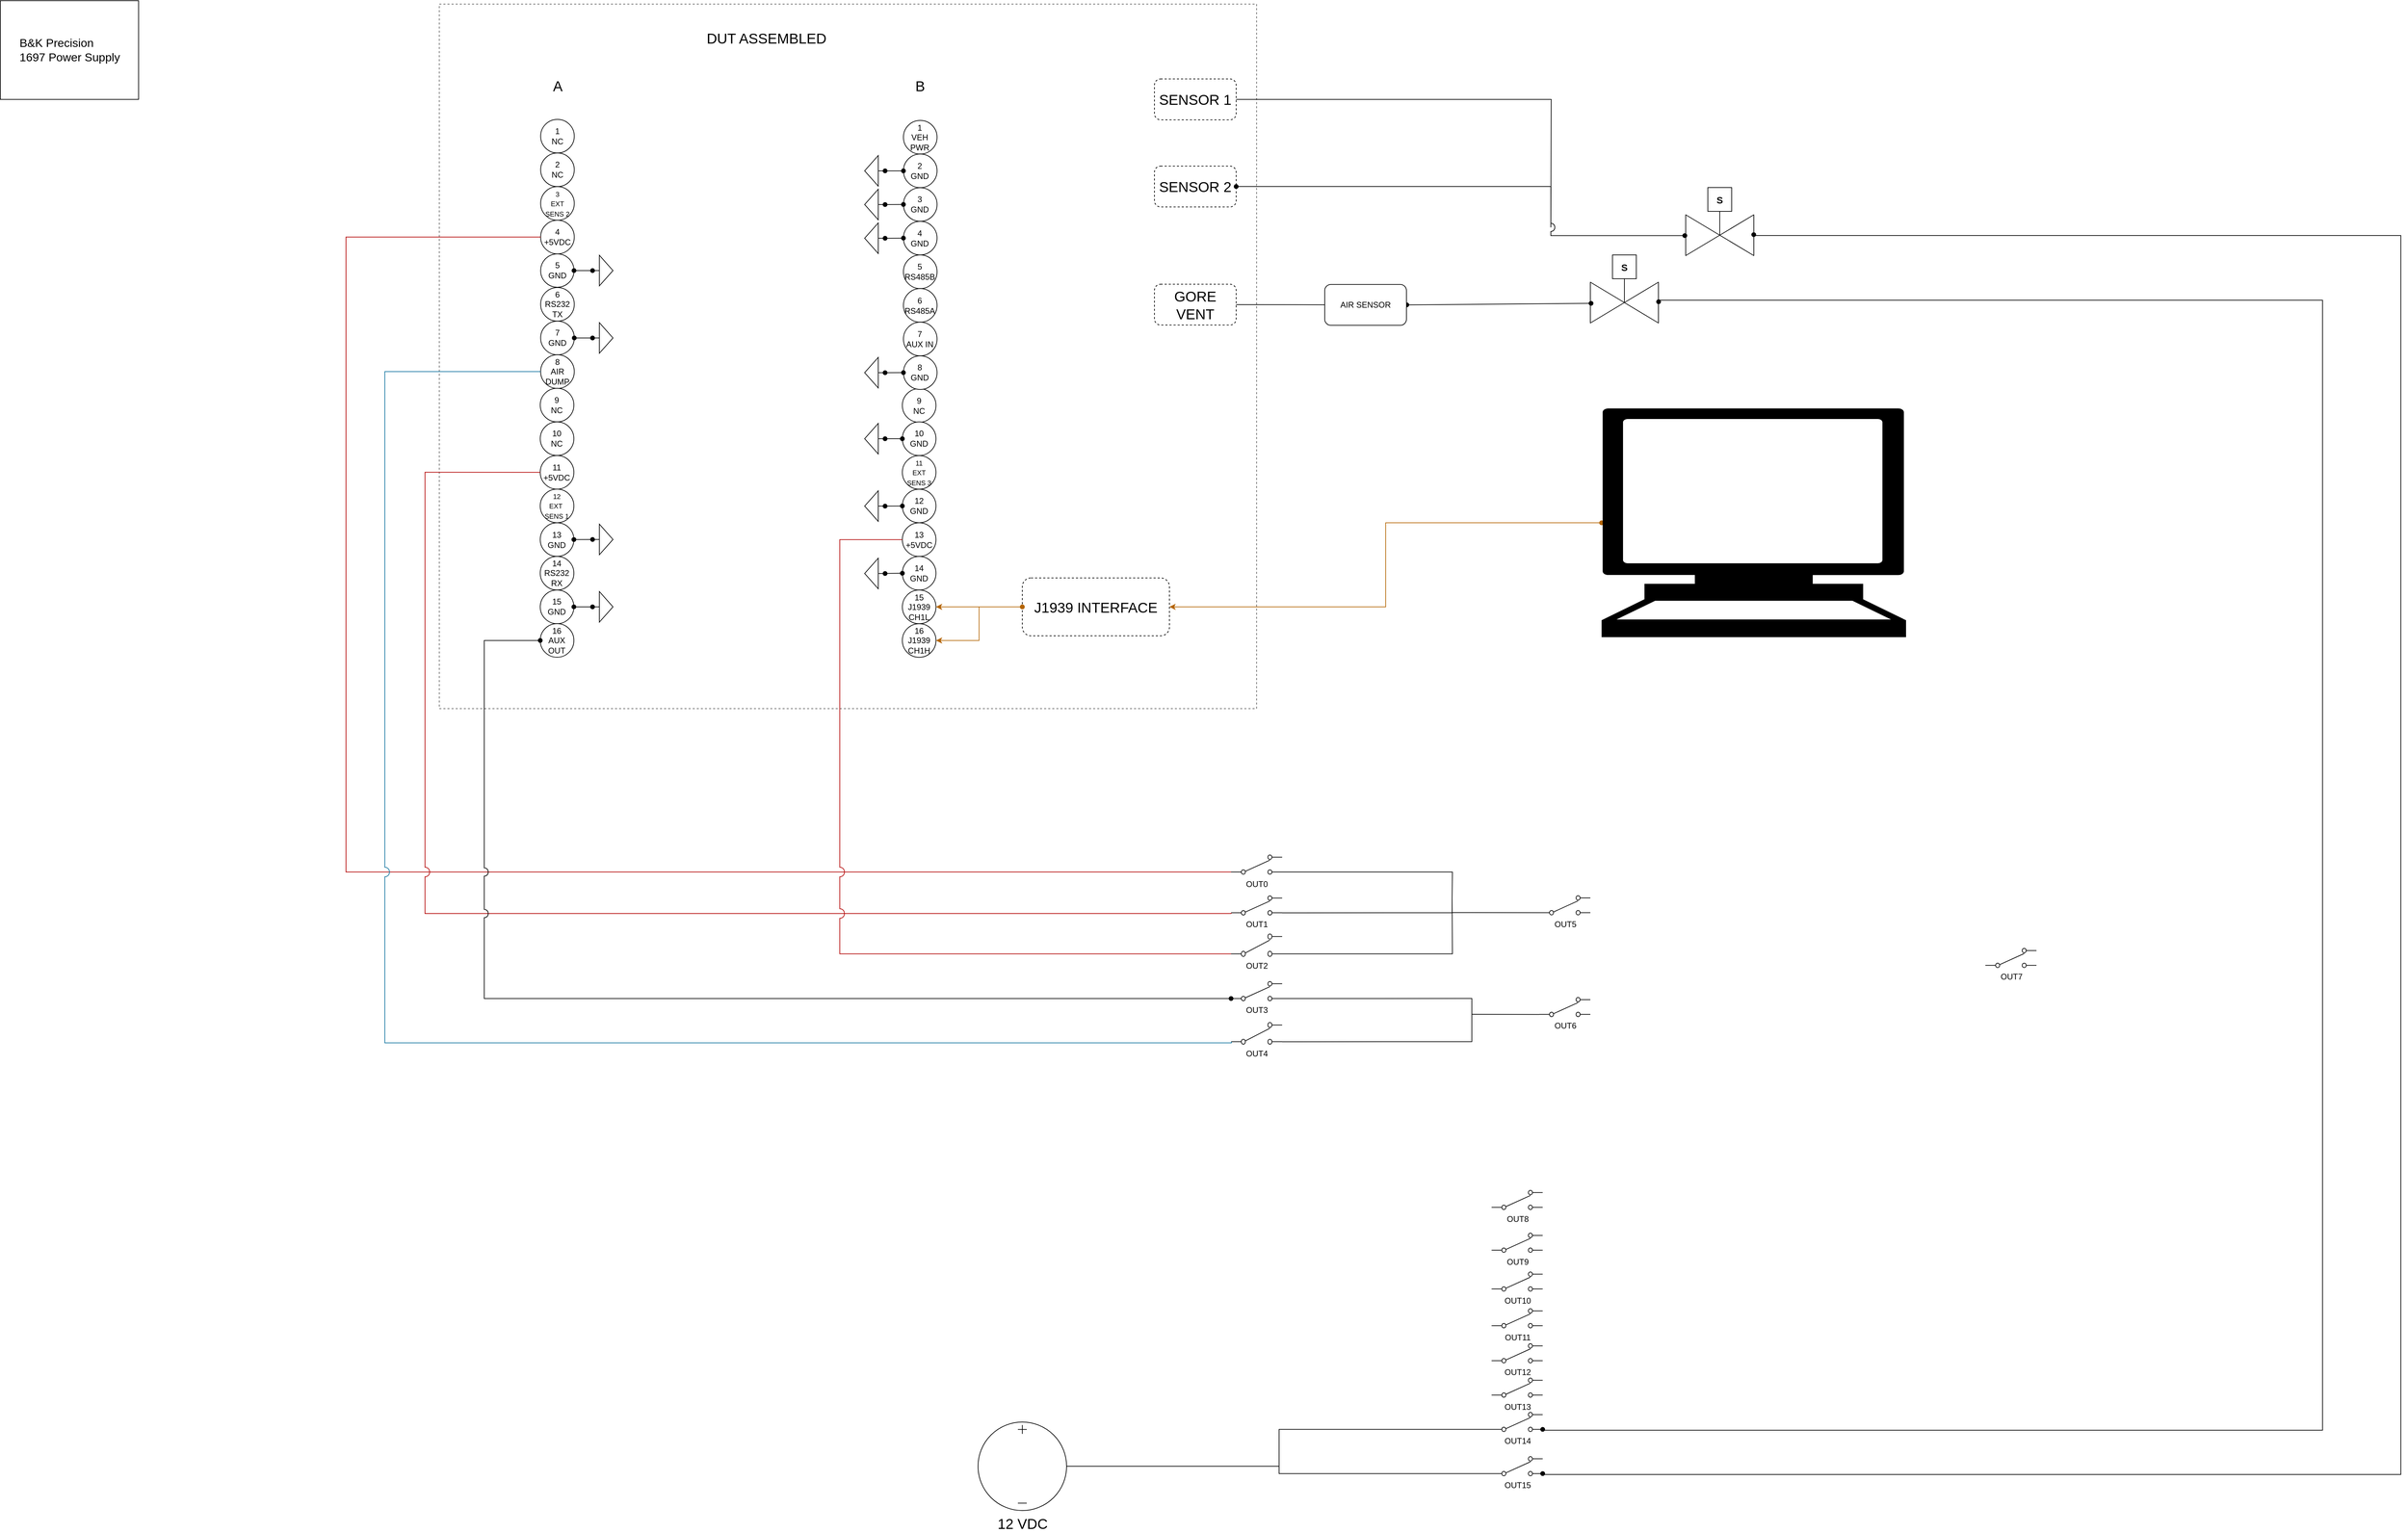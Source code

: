 <mxfile version="10.7.7" type="github"><diagram id="yUkgAFetrHzrEej8k_ya" name="Page-1"><mxGraphModel dx="1991" dy="1021" grid="1" gridSize="29" guides="1" tooltips="1" connect="1" arrows="1" fold="1" page="1" pageScale="1" pageWidth="4000" pageHeight="4000" background="none" math="0" shadow="0"><root><mxCell id="0"/><mxCell id="1" parent="0"/><mxCell id="-BZHvuiN5G1ZEWdsIXF4-2" value="&lt;div style=&quot;text-align: left ; font-size: 17px&quot;&gt;&lt;font style=&quot;font-size: 17px&quot;&gt;B&amp;amp;K Precision&lt;/font&gt;&lt;/div&gt;&lt;font style=&quot;font-size: 17px&quot;&gt;&lt;div style=&quot;text-align: left&quot;&gt;1697 Power Supply&lt;/div&gt;&lt;/font&gt;" style="rounded=0;whiteSpace=wrap;html=1;" parent="1" vertex="1"><mxGeometry x="275.5" y="15" width="203" height="145" as="geometry"/></mxCell><mxCell id="HjAZ5FEOsS6naLrcYmXP-299" value="" style="group" vertex="1" connectable="0" parent="1"><mxGeometry x="2082.5" y="1390" width="75" height="680" as="geometry"/></mxCell><mxCell id="HjAZ5FEOsS6naLrcYmXP-298" value="" style="group" vertex="1" connectable="0" parent="HjAZ5FEOsS6naLrcYmXP-299"><mxGeometry width="75" height="680" as="geometry"/></mxCell><mxCell id="HjAZ5FEOsS6naLrcYmXP-258" value="" style="group" vertex="1" connectable="0" parent="HjAZ5FEOsS6naLrcYmXP-298"><mxGeometry width="75" height="680" as="geometry"/></mxCell><mxCell id="HjAZ5FEOsS6naLrcYmXP-256" value="" style="group" vertex="1" connectable="0" parent="HjAZ5FEOsS6naLrcYmXP-258"><mxGeometry width="75" height="680.0" as="geometry"/></mxCell><mxCell id="HjAZ5FEOsS6naLrcYmXP-227" value="" style="group" vertex="1" connectable="0" parent="HjAZ5FEOsS6naLrcYmXP-256"><mxGeometry width="75" height="680.0" as="geometry"/></mxCell><mxCell id="HjAZ5FEOsS6naLrcYmXP-63" value="" style="group" vertex="1" connectable="0" parent="HjAZ5FEOsS6naLrcYmXP-227"><mxGeometry width="75" height="680.0" as="geometry"/></mxCell><mxCell id="HjAZ5FEOsS6naLrcYmXP-62" value="" style="group" vertex="1" connectable="0" parent="HjAZ5FEOsS6naLrcYmXP-63"><mxGeometry width="75" height="680.0" as="geometry"/></mxCell><mxCell id="HjAZ5FEOsS6naLrcYmXP-59" value="" style="group" vertex="1" connectable="0" parent="HjAZ5FEOsS6naLrcYmXP-62"><mxGeometry width="75" height="680.0" as="geometry"/></mxCell><mxCell id="HjAZ5FEOsS6naLrcYmXP-48" value="" style="group" vertex="1" connectable="0" parent="HjAZ5FEOsS6naLrcYmXP-59"><mxGeometry width="75" height="680.0" as="geometry"/></mxCell><mxCell id="HjAZ5FEOsS6naLrcYmXP-304" value="" style="group" vertex="1" connectable="0" parent="HjAZ5FEOsS6naLrcYmXP-48"><mxGeometry y="-4" width="75" height="162" as="geometry"/></mxCell><mxCell id="HjAZ5FEOsS6naLrcYmXP-4" value="OUT4" style="pointerEvents=1;verticalLabelPosition=bottom;shadow=0;dashed=0;align=center;fillColor=#ffffff;html=1;verticalAlign=top;strokeWidth=1;shape=mxgraph.electrical.electro-mechanical.2-way_switch;" vertex="1" parent="HjAZ5FEOsS6naLrcYmXP-304"><mxGeometry y="130" width="75" height="32" as="geometry"/></mxCell><mxCell id="HjAZ5FEOsS6naLrcYmXP-302" value="" style="group" vertex="1" connectable="0" parent="HjAZ5FEOsS6naLrcYmXP-304"><mxGeometry width="75" height="98.094" as="geometry"/></mxCell><mxCell id="HjAZ5FEOsS6naLrcYmXP-300" value="" style="group;container=1;" vertex="1" connectable="0" parent="HjAZ5FEOsS6naLrcYmXP-302"><mxGeometry width="75" height="98.094" as="geometry"/></mxCell><mxCell id="HjAZ5FEOsS6naLrcYmXP-3" value="OUT3" style="pointerEvents=1;verticalLabelPosition=bottom;shadow=0;dashed=0;align=center;fillColor=#ffffff;html=1;verticalAlign=top;strokeWidth=1;shape=mxgraph.electrical.electro-mechanical.2-way_switch;" vertex="1" parent="HjAZ5FEOsS6naLrcYmXP-300"><mxGeometry y="69.851" width="75" height="28.243" as="geometry"/></mxCell><mxCell id="HjAZ5FEOsS6naLrcYmXP-303" value="" style="group" vertex="1" connectable="0" parent="HjAZ5FEOsS6naLrcYmXP-300"><mxGeometry width="75" height="33" as="geometry"/></mxCell><mxCell id="HjAZ5FEOsS6naLrcYmXP-2" value="OUT2" style="pointerEvents=1;verticalLabelPosition=bottom;shadow=0;dashed=0;align=center;fillColor=#ffffff;html=1;verticalAlign=top;strokeWidth=1;shape=mxgraph.electrical.electro-mechanical.2-way_switch;" vertex="1" parent="HjAZ5FEOsS6naLrcYmXP-303"><mxGeometry width="75" height="33" as="geometry"/></mxCell><mxCell id="HjAZ5FEOsS6naLrcYmXP-61" value="Untitled Layer" parent="0"/><mxCell id="HjAZ5FEOsS6naLrcYmXP-161" value="" style="group;fillOpacity=0;fillColor=none;rounded=0;glass=0;strokeColor=#666666;fontColor=#333333;dashed=1;" vertex="1" connectable="0" parent="HjAZ5FEOsS6naLrcYmXP-61"><mxGeometry x="920" y="20" width="1200" height="1035" as="geometry"/></mxCell><mxCell id="HjAZ5FEOsS6naLrcYmXP-226" value="DUT ASSEMBLED" style="text;html=1;resizable=0;autosize=1;align=center;verticalAlign=middle;points=[];fillColor=none;strokeColor=none;rounded=0;glass=0;labelPosition=center;verticalLabelPosition=middle;fontSize=21;" vertex="1" parent="HjAZ5FEOsS6naLrcYmXP-61"><mxGeometry x="1340" y="60" width="120" height="20" as="geometry"/></mxCell><mxCell id="HjAZ5FEOsS6naLrcYmXP-251" value="A" style="text;html=1;strokeColor=none;fillColor=none;align=center;verticalAlign=middle;whiteSpace=wrap;rounded=0;glass=0;fontSize=21;" vertex="1" parent="HjAZ5FEOsS6naLrcYmXP-61"><mxGeometry x="1073.5" y="130" width="40" height="20" as="geometry"/></mxCell><mxCell id="HjAZ5FEOsS6naLrcYmXP-252" value="B" style="text;html=1;strokeColor=none;fillColor=none;align=center;verticalAlign=middle;whiteSpace=wrap;rounded=0;glass=0;fontSize=21;" vertex="1" parent="HjAZ5FEOsS6naLrcYmXP-61"><mxGeometry x="1606" y="130" width="40" height="20" as="geometry"/></mxCell><mxCell id="HjAZ5FEOsS6naLrcYmXP-308" style="edgeStyle=elbowEdgeStyle;rounded=0;jumpStyle=none;jumpSize=12;orthogonalLoop=1;jettySize=auto;html=1;entryX=0;entryY=0.885;entryDx=0;entryDy=0;entryPerimeter=0;sourcePerimeterSpacing=0;endArrow=none;endFill=0;targetPerimeterSpacing=0;fontSize=21;" edge="1" parent="HjAZ5FEOsS6naLrcYmXP-61" source="HjAZ5FEOsS6naLrcYmXP-262" target="HjAZ5FEOsS6naLrcYmXP-19"><mxGeometry relative="1" as="geometry"/></mxCell><mxCell id="HjAZ5FEOsS6naLrcYmXP-262" value="12 VDC" style="pointerEvents=1;verticalLabelPosition=bottom;shadow=0;dashed=0;align=center;fillColor=#ffffff;html=1;verticalAlign=top;strokeWidth=1;shape=mxgraph.electrical.signal_sources.dc_source_3;rounded=0;glass=0;fontSize=21;" vertex="1" parent="HjAZ5FEOsS6naLrcYmXP-61"><mxGeometry x="1711" y="2103" width="130" height="130" as="geometry"/></mxCell><mxCell id="HjAZ5FEOsS6naLrcYmXP-268" value="" style="verticalLabelPosition=bottom;align=center;html=1;verticalAlign=top;pointerEvents=1;dashed=0;shape=mxgraph.pid2valves.valve;valveType=gate;actuator=solenoid;rounded=0;glass=0;strokeWidth=1;fillColor=none;fontSize=21;" vertex="1" parent="HjAZ5FEOsS6naLrcYmXP-61"><mxGeometry x="2750" y="289.5" width="100" height="100" as="geometry"/></mxCell><mxCell id="HjAZ5FEOsS6naLrcYmXP-279" style="edgeStyle=orthogonalEdgeStyle;rounded=0;jumpStyle=sharp;jumpSize=12;orthogonalLoop=1;jettySize=auto;html=1;exitX=1;exitY=0.5;exitDx=0;exitDy=0;sourcePerimeterSpacing=0;endArrow=none;endFill=0;targetPerimeterSpacing=0;fontSize=21;" edge="1" parent="HjAZ5FEOsS6naLrcYmXP-61" source="HjAZ5FEOsS6naLrcYmXP-271"><mxGeometry relative="1" as="geometry"><mxPoint x="2552" y="348" as="targetPoint"/></mxGeometry></mxCell><mxCell id="HjAZ5FEOsS6naLrcYmXP-271" value="SENSOR 1" style="rounded=1;whiteSpace=wrap;html=1;glass=0;dashed=1;strokeWidth=1;fillColor=none;fontSize=21;align=center;" vertex="1" parent="HjAZ5FEOsS6naLrcYmXP-61"><mxGeometry x="1970" y="130" width="120" height="60" as="geometry"/></mxCell><mxCell id="HjAZ5FEOsS6naLrcYmXP-472" style="edgeStyle=orthogonalEdgeStyle;rounded=0;jumpStyle=arc;jumpSize=12;orthogonalLoop=1;jettySize=auto;html=1;exitX=1;exitY=0.5;exitDx=0;exitDy=0;startArrow=oval;startFill=1;sourcePerimeterSpacing=0;endArrow=oval;endFill=1;targetPerimeterSpacing=0;fontSize=21;entryX=-0.013;entryY=0.706;entryDx=0;entryDy=0;entryPerimeter=0;" edge="1" parent="HjAZ5FEOsS6naLrcYmXP-61" source="HjAZ5FEOsS6naLrcYmXP-272" target="HjAZ5FEOsS6naLrcYmXP-268"><mxGeometry relative="1" as="geometry"><mxPoint x="2697" y="348" as="targetPoint"/><Array as="points"><mxPoint x="2552" y="288"/><mxPoint x="2552" y="360"/></Array></mxGeometry></mxCell><mxCell id="HjAZ5FEOsS6naLrcYmXP-272" value="SENSOR 2" style="rounded=1;whiteSpace=wrap;html=1;glass=0;dashed=1;strokeWidth=1;fillColor=none;fontSize=21;align=center;" vertex="1" parent="HjAZ5FEOsS6naLrcYmXP-61"><mxGeometry x="1970" y="258" width="120" height="60" as="geometry"/></mxCell><mxCell id="HjAZ5FEOsS6naLrcYmXP-289" style="edgeStyle=none;rounded=0;jumpStyle=none;jumpSize=12;orthogonalLoop=1;jettySize=auto;html=1;exitX=1;exitY=0.5;exitDx=0;exitDy=0;sourcePerimeterSpacing=0;endArrow=none;endFill=0;targetPerimeterSpacing=0;fontSize=21;" edge="1" parent="HjAZ5FEOsS6naLrcYmXP-61" source="HjAZ5FEOsS6naLrcYmXP-277" target="HjAZ5FEOsS6naLrcYmXP-290"><mxGeometry relative="1" as="geometry"><mxPoint x="2280" y="461.857" as="targetPoint"/></mxGeometry></mxCell><mxCell id="HjAZ5FEOsS6naLrcYmXP-277" value="GORE VENT" style="rounded=1;whiteSpace=wrap;html=1;glass=0;dashed=1;strokeWidth=1;fillColor=none;fontSize=21;align=center;" vertex="1" parent="HjAZ5FEOsS6naLrcYmXP-61"><mxGeometry x="1970" y="431.5" width="120" height="60" as="geometry"/></mxCell><mxCell id="HjAZ5FEOsS6naLrcYmXP-278" style="edgeStyle=orthogonalEdgeStyle;rounded=0;jumpStyle=sharp;jumpSize=12;orthogonalLoop=1;jettySize=auto;html=1;exitX=1;exitY=0.885;exitDx=0;exitDy=0;exitPerimeter=0;entryX=0.999;entryY=0.692;entryDx=0;entryDy=0;entryPerimeter=0;sourcePerimeterSpacing=0;endArrow=oval;endFill=1;targetPerimeterSpacing=0;fontSize=21;startArrow=oval;startFill=1;" edge="1" parent="HjAZ5FEOsS6naLrcYmXP-61" source="HjAZ5FEOsS6naLrcYmXP-20" target="HjAZ5FEOsS6naLrcYmXP-268"><mxGeometry relative="1" as="geometry"><Array as="points"><mxPoint x="2540" y="2180"/><mxPoint x="3800" y="2180"/><mxPoint x="3800" y="360"/><mxPoint x="2850" y="360"/></Array></mxGeometry></mxCell><mxCell id="HjAZ5FEOsS6naLrcYmXP-287" style="edgeStyle=orthogonalEdgeStyle;rounded=0;jumpStyle=none;jumpSize=12;orthogonalLoop=1;jettySize=auto;html=1;exitX=1;exitY=0.885;exitDx=0;exitDy=0;exitPerimeter=0;sourcePerimeterSpacing=0;endArrow=oval;endFill=1;targetPerimeterSpacing=0;fontSize=21;entryX=1.002;entryY=0.688;entryDx=0;entryDy=0;entryPerimeter=0;startArrow=oval;startFill=1;" edge="1" parent="HjAZ5FEOsS6naLrcYmXP-61" source="HjAZ5FEOsS6naLrcYmXP-19" target="HjAZ5FEOsS6naLrcYmXP-288"><mxGeometry relative="1" as="geometry"><mxPoint x="2880" y="460" as="targetPoint"/><Array as="points"><mxPoint x="3685" y="2115"/><mxPoint x="3685" y="455"/><mxPoint x="2710" y="455"/></Array></mxGeometry></mxCell><mxCell id="HjAZ5FEOsS6naLrcYmXP-288" value="" style="verticalLabelPosition=bottom;align=center;html=1;verticalAlign=top;pointerEvents=1;dashed=0;shape=mxgraph.pid2valves.valve;valveType=gate;actuator=solenoid;rounded=0;glass=0;strokeWidth=1;fillColor=none;fontSize=21;" vertex="1" parent="HjAZ5FEOsS6naLrcYmXP-61"><mxGeometry x="2610" y="388.5" width="100" height="100" as="geometry"/></mxCell><mxCell id="HjAZ5FEOsS6naLrcYmXP-291" style="edgeStyle=none;rounded=0;jumpStyle=none;jumpSize=12;orthogonalLoop=1;jettySize=auto;html=1;exitX=1;exitY=0.5;exitDx=0;exitDy=0;entryX=0.01;entryY=0.711;entryDx=0;entryDy=0;entryPerimeter=0;sourcePerimeterSpacing=0;endArrow=oval;endFill=1;targetPerimeterSpacing=0;fontSize=21;startArrow=oval;startFill=1;" edge="1" parent="HjAZ5FEOsS6naLrcYmXP-61" target="HjAZ5FEOsS6naLrcYmXP-288"><mxGeometry relative="1" as="geometry"><mxPoint x="2340.478" y="461.899" as="sourcePoint"/><mxPoint x="2609.528" y="466.145" as="targetPoint"/></mxGeometry></mxCell><mxCell id="HjAZ5FEOsS6naLrcYmXP-290" value="AIR SENSOR" style="rounded=1;whiteSpace=wrap;html=1;" vertex="1" parent="HjAZ5FEOsS6naLrcYmXP-61"><mxGeometry x="2220" y="431.857" width="120" height="60" as="geometry"/></mxCell><mxCell id="HjAZ5FEOsS6naLrcYmXP-301" value="" style="group" vertex="1" connectable="0" parent="HjAZ5FEOsS6naLrcYmXP-61"><mxGeometry x="2082.5" y="1270" width="75" height="88.193" as="geometry"/></mxCell><mxCell id="1sGnDJpFQEt8SFVLs0En-2" value="OUT0" style="pointerEvents=1;verticalLabelPosition=bottom;shadow=0;dashed=0;align=center;fillColor=#ffffff;html=1;verticalAlign=top;strokeWidth=1;shape=mxgraph.electrical.electro-mechanical.2-way_switch;spacing=3;" parent="HjAZ5FEOsS6naLrcYmXP-301" vertex="1"><mxGeometry width="75" height="28.243" as="geometry"/></mxCell><mxCell id="HjAZ5FEOsS6naLrcYmXP-1" value="OUT1" style="pointerEvents=1;verticalLabelPosition=bottom;shadow=0;dashed=0;align=center;fillColor=#ffffff;html=1;verticalAlign=top;strokeWidth=1;shape=mxgraph.electrical.electro-mechanical.2-way_switch;" vertex="1" parent="HjAZ5FEOsS6naLrcYmXP-301"><mxGeometry y="59.95" width="75" height="28.243" as="geometry"/></mxCell><mxCell id="HjAZ5FEOsS6naLrcYmXP-168" value="" style="group" vertex="1" connectable="0" parent="HjAZ5FEOsS6naLrcYmXP-61"><mxGeometry x="1068.784" y="189.322" width="49.405" height="395.238" as="geometry"/></mxCell><mxCell id="HjAZ5FEOsS6naLrcYmXP-169" value="" style="group" vertex="1" connectable="0" parent="HjAZ5FEOsS6naLrcYmXP-168"><mxGeometry y="197.619" width="49.405" height="197.619" as="geometry"/></mxCell><mxCell id="HjAZ5FEOsS6naLrcYmXP-170" value="" style="group" vertex="1" connectable="0" parent="HjAZ5FEOsS6naLrcYmXP-169"><mxGeometry width="49.405" height="197.619" as="geometry"/></mxCell><mxCell id="HjAZ5FEOsS6naLrcYmXP-171" value="&lt;span&gt;5&lt;br&gt;GND&lt;/span&gt;" style="ellipse;whiteSpace=wrap;html=1;aspect=fixed;strokeWidth=1;" vertex="1" parent="HjAZ5FEOsS6naLrcYmXP-170"><mxGeometry width="49" height="49" as="geometry"/></mxCell><mxCell id="HjAZ5FEOsS6naLrcYmXP-172" value="6&lt;br&gt;RS232 TX" style="ellipse;whiteSpace=wrap;html=1;aspect=fixed;strokeWidth=1;" vertex="1" parent="HjAZ5FEOsS6naLrcYmXP-170"><mxGeometry y="49.405" width="49.405" height="49.405" as="geometry"/></mxCell><mxCell id="HjAZ5FEOsS6naLrcYmXP-173" value="&lt;span&gt;7&lt;br&gt;GND&lt;/span&gt;" style="ellipse;whiteSpace=wrap;html=1;aspect=fixed;strokeWidth=1;" vertex="1" parent="HjAZ5FEOsS6naLrcYmXP-170"><mxGeometry y="98.81" width="49.405" height="49.405" as="geometry"/></mxCell><mxCell id="HjAZ5FEOsS6naLrcYmXP-174" value="8&lt;br&gt;AIR DUMP" style="ellipse;whiteSpace=wrap;html=1;aspect=fixed;strokeWidth=1;" vertex="1" parent="HjAZ5FEOsS6naLrcYmXP-170"><mxGeometry y="148.214" width="49.405" height="49.405" as="geometry"/></mxCell><mxCell id="HjAZ5FEOsS6naLrcYmXP-175" value="" style="group" vertex="1" connectable="0" parent="HjAZ5FEOsS6naLrcYmXP-168"><mxGeometry width="49.405" height="197.619" as="geometry"/></mxCell><mxCell id="HjAZ5FEOsS6naLrcYmXP-176" value="" style="group" vertex="1" connectable="0" parent="HjAZ5FEOsS6naLrcYmXP-175"><mxGeometry width="49.405" height="197.619" as="geometry"/></mxCell><mxCell id="HjAZ5FEOsS6naLrcYmXP-177" value="" style="group" vertex="1" connectable="0" parent="HjAZ5FEOsS6naLrcYmXP-176"><mxGeometry width="49.405" height="197.619" as="geometry"/></mxCell><mxCell id="HjAZ5FEOsS6naLrcYmXP-178" value="1&lt;br&gt;NC" style="ellipse;whiteSpace=wrap;html=1;aspect=fixed;strokeWidth=1;" vertex="1" parent="HjAZ5FEOsS6naLrcYmXP-177"><mxGeometry width="49.405" height="49.405" as="geometry"/></mxCell><mxCell id="HjAZ5FEOsS6naLrcYmXP-179" value="&lt;span&gt;2&lt;br&gt;NC&lt;/span&gt;" style="ellipse;whiteSpace=wrap;html=1;aspect=fixed;strokeWidth=1;" vertex="1" parent="HjAZ5FEOsS6naLrcYmXP-177"><mxGeometry y="49.405" width="49.405" height="49.405" as="geometry"/></mxCell><mxCell id="HjAZ5FEOsS6naLrcYmXP-180" value="&lt;font style=&quot;font-size: 10px&quot;&gt;3&lt;br&gt;EXT SENS 2&lt;/font&gt;" style="ellipse;whiteSpace=wrap;html=1;aspect=fixed;strokeWidth=1;" vertex="1" parent="HjAZ5FEOsS6naLrcYmXP-177"><mxGeometry y="98.81" width="49.405" height="49.405" as="geometry"/></mxCell><mxCell id="HjAZ5FEOsS6naLrcYmXP-181" value="4&lt;br&gt;+5VDC" style="ellipse;whiteSpace=wrap;html=1;aspect=fixed;strokeWidth=1;" vertex="1" parent="HjAZ5FEOsS6naLrcYmXP-177"><mxGeometry y="148.214" width="49.405" height="49.405" as="geometry"/></mxCell><mxCell id="HjAZ5FEOsS6naLrcYmXP-182" value="" style="group" vertex="1" connectable="0" parent="HjAZ5FEOsS6naLrcYmXP-61"><mxGeometry x="1068.188" y="584.322" width="49.405" height="395.238" as="geometry"/></mxCell><mxCell id="HjAZ5FEOsS6naLrcYmXP-183" value="" style="group" vertex="1" connectable="0" parent="HjAZ5FEOsS6naLrcYmXP-182"><mxGeometry width="49.405" height="197.619" as="geometry"/></mxCell><mxCell id="HjAZ5FEOsS6naLrcYmXP-184" value="" style="group" vertex="1" connectable="0" parent="HjAZ5FEOsS6naLrcYmXP-183"><mxGeometry width="49.405" height="197.619" as="geometry"/></mxCell><mxCell id="HjAZ5FEOsS6naLrcYmXP-185" value="&lt;span&gt;9&lt;br&gt;NC&lt;/span&gt;" style="ellipse;whiteSpace=wrap;html=1;aspect=fixed;strokeWidth=1;" vertex="1" parent="HjAZ5FEOsS6naLrcYmXP-184"><mxGeometry width="49.405" height="49.405" as="geometry"/></mxCell><mxCell id="HjAZ5FEOsS6naLrcYmXP-186" value="&lt;span&gt;10&lt;br&gt;NC&lt;/span&gt;" style="ellipse;whiteSpace=wrap;html=1;aspect=fixed;strokeWidth=1;" vertex="1" parent="HjAZ5FEOsS6naLrcYmXP-184"><mxGeometry y="49.405" width="49.405" height="49.405" as="geometry"/></mxCell><mxCell id="HjAZ5FEOsS6naLrcYmXP-187" value="11&lt;br&gt;+5VDC" style="ellipse;whiteSpace=wrap;html=1;aspect=fixed;strokeWidth=1;" vertex="1" parent="HjAZ5FEOsS6naLrcYmXP-184"><mxGeometry y="98.81" width="49.405" height="49.405" as="geometry"/></mxCell><mxCell id="HjAZ5FEOsS6naLrcYmXP-188" value="&lt;span style=&quot;font-size: 10px&quot;&gt;12&lt;br&gt;EXT&amp;nbsp; SENS 1&lt;/span&gt;" style="ellipse;whiteSpace=wrap;html=1;aspect=fixed;strokeWidth=1;" vertex="1" parent="HjAZ5FEOsS6naLrcYmXP-184"><mxGeometry y="148.214" width="49.405" height="49.405" as="geometry"/></mxCell><mxCell id="HjAZ5FEOsS6naLrcYmXP-189" value="" style="group" vertex="1" connectable="0" parent="HjAZ5FEOsS6naLrcYmXP-182"><mxGeometry y="197.619" width="49.405" height="197.619" as="geometry"/></mxCell><mxCell id="HjAZ5FEOsS6naLrcYmXP-190" value="" style="group" vertex="1" connectable="0" parent="HjAZ5FEOsS6naLrcYmXP-189"><mxGeometry width="49.405" height="197.619" as="geometry"/></mxCell><mxCell id="HjAZ5FEOsS6naLrcYmXP-191" value="&lt;span&gt;13&lt;br&gt;GND&lt;/span&gt;" style="ellipse;whiteSpace=wrap;html=1;aspect=fixed;strokeWidth=1;" vertex="1" parent="HjAZ5FEOsS6naLrcYmXP-190"><mxGeometry width="49.405" height="49.405" as="geometry"/></mxCell><mxCell id="HjAZ5FEOsS6naLrcYmXP-192" value="14&lt;br&gt;RS232 RX" style="ellipse;whiteSpace=wrap;html=1;aspect=fixed;strokeWidth=1;" vertex="1" parent="HjAZ5FEOsS6naLrcYmXP-190"><mxGeometry y="49.405" width="49.405" height="49.405" as="geometry"/></mxCell><mxCell id="HjAZ5FEOsS6naLrcYmXP-193" value="&lt;span&gt;15&lt;br&gt;GND&lt;/span&gt;" style="ellipse;whiteSpace=wrap;html=1;aspect=fixed;strokeWidth=1;" vertex="1" parent="HjAZ5FEOsS6naLrcYmXP-190"><mxGeometry y="98.81" width="49.405" height="49.405" as="geometry"/></mxCell><mxCell id="HjAZ5FEOsS6naLrcYmXP-194" value="16&lt;br&gt;AUX OUT" style="ellipse;whiteSpace=wrap;html=1;aspect=fixed;strokeWidth=1;" vertex="1" parent="HjAZ5FEOsS6naLrcYmXP-190"><mxGeometry y="148.214" width="49.405" height="49.405" as="geometry"/></mxCell><mxCell id="HjAZ5FEOsS6naLrcYmXP-216" value="&lt;span&gt;9&lt;br&gt;NC&lt;/span&gt;" style="ellipse;whiteSpace=wrap;html=1;aspect=fixed;strokeWidth=1;" vertex="1" parent="HjAZ5FEOsS6naLrcYmXP-61"><mxGeometry x="1599.843" y="584.881" width="49.405" height="49.405" as="geometry"/></mxCell><mxCell id="HjAZ5FEOsS6naLrcYmXP-199" value="" style="group" vertex="1" connectable="0" parent="HjAZ5FEOsS6naLrcYmXP-61"><mxGeometry x="1601.438" y="190.881" width="49.405" height="395.238" as="geometry"/></mxCell><mxCell id="HjAZ5FEOsS6naLrcYmXP-200" value="" style="group" vertex="1" connectable="0" parent="HjAZ5FEOsS6naLrcYmXP-199"><mxGeometry y="197.619" width="49.405" height="197.619" as="geometry"/></mxCell><mxCell id="HjAZ5FEOsS6naLrcYmXP-201" value="" style="group" vertex="1" connectable="0" parent="HjAZ5FEOsS6naLrcYmXP-200"><mxGeometry width="49.405" height="197.619" as="geometry"/></mxCell><mxCell id="HjAZ5FEOsS6naLrcYmXP-202" value="5&lt;br&gt;RS485B" style="ellipse;whiteSpace=wrap;html=1;aspect=fixed;strokeWidth=1;" vertex="1" parent="HjAZ5FEOsS6naLrcYmXP-201"><mxGeometry width="49.405" height="49.405" as="geometry"/></mxCell><mxCell id="HjAZ5FEOsS6naLrcYmXP-203" value="6&lt;br&gt;RS485A" style="ellipse;whiteSpace=wrap;html=1;aspect=fixed;strokeWidth=1;" vertex="1" parent="HjAZ5FEOsS6naLrcYmXP-201"><mxGeometry y="49.405" width="49.405" height="49.405" as="geometry"/></mxCell><mxCell id="HjAZ5FEOsS6naLrcYmXP-204" value="7&lt;br&gt;AUX IN" style="ellipse;whiteSpace=wrap;html=1;aspect=fixed;strokeWidth=1;" vertex="1" parent="HjAZ5FEOsS6naLrcYmXP-201"><mxGeometry y="98.81" width="49.405" height="49.405" as="geometry"/></mxCell><mxCell id="HjAZ5FEOsS6naLrcYmXP-205" value="&lt;span&gt;8&lt;br&gt;GND&lt;/span&gt;" style="ellipse;whiteSpace=wrap;html=1;aspect=fixed;strokeWidth=1;" vertex="1" parent="HjAZ5FEOsS6naLrcYmXP-201"><mxGeometry y="148.214" width="49.405" height="49.405" as="geometry"/></mxCell><mxCell id="HjAZ5FEOsS6naLrcYmXP-206" value="" style="group" vertex="1" connectable="0" parent="HjAZ5FEOsS6naLrcYmXP-199"><mxGeometry width="49.405" height="197.619" as="geometry"/></mxCell><mxCell id="HjAZ5FEOsS6naLrcYmXP-207" value="" style="group" vertex="1" connectable="0" parent="HjAZ5FEOsS6naLrcYmXP-206"><mxGeometry width="49.405" height="197.619" as="geometry"/></mxCell><mxCell id="HjAZ5FEOsS6naLrcYmXP-208" value="" style="group" vertex="1" connectable="0" parent="HjAZ5FEOsS6naLrcYmXP-207"><mxGeometry width="49.405" height="197.619" as="geometry"/></mxCell><mxCell id="HjAZ5FEOsS6naLrcYmXP-209" value="1&lt;br&gt;VEH PWR" style="ellipse;whiteSpace=wrap;html=1;aspect=fixed;strokeWidth=1;" vertex="1" parent="HjAZ5FEOsS6naLrcYmXP-208"><mxGeometry width="49.405" height="49.405" as="geometry"/></mxCell><mxCell id="HjAZ5FEOsS6naLrcYmXP-210" value="2&lt;br&gt;GND" style="ellipse;whiteSpace=wrap;html=1;aspect=fixed;strokeWidth=1;" vertex="1" parent="HjAZ5FEOsS6naLrcYmXP-208"><mxGeometry y="49.405" width="49.405" height="49.405" as="geometry"/></mxCell><mxCell id="HjAZ5FEOsS6naLrcYmXP-211" value="&lt;span&gt;3&lt;br&gt;GND&lt;/span&gt;" style="ellipse;whiteSpace=wrap;html=1;aspect=fixed;strokeWidth=1;" vertex="1" parent="HjAZ5FEOsS6naLrcYmXP-208"><mxGeometry y="98.81" width="49.405" height="49.405" as="geometry"/></mxCell><mxCell id="HjAZ5FEOsS6naLrcYmXP-212" value="&lt;span&gt;4&lt;br&gt;GND&lt;/span&gt;" style="ellipse;whiteSpace=wrap;html=1;aspect=fixed;strokeWidth=1;" vertex="1" parent="HjAZ5FEOsS6naLrcYmXP-208"><mxGeometry y="148.214" width="49.405" height="49.405" as="geometry"/></mxCell><mxCell id="HjAZ5FEOsS6naLrcYmXP-213" value="" style="group" vertex="1" connectable="0" parent="HjAZ5FEOsS6naLrcYmXP-61"><mxGeometry x="1599.843" y="584.381" width="49.405" height="395.238" as="geometry"/></mxCell><mxCell id="HjAZ5FEOsS6naLrcYmXP-214" value="" style="group" vertex="1" connectable="0" parent="HjAZ5FEOsS6naLrcYmXP-213"><mxGeometry width="49.405" height="197.619" as="geometry"/></mxCell><mxCell id="HjAZ5FEOsS6naLrcYmXP-215" value="" style="group" vertex="1" connectable="0" parent="HjAZ5FEOsS6naLrcYmXP-214"><mxGeometry width="49.405" height="197.619" as="geometry"/></mxCell><mxCell id="HjAZ5FEOsS6naLrcYmXP-217" value="&lt;span&gt;10&lt;br&gt;GND&lt;/span&gt;" style="ellipse;whiteSpace=wrap;html=1;aspect=fixed;strokeWidth=1;" vertex="1" parent="HjAZ5FEOsS6naLrcYmXP-215"><mxGeometry y="49.405" width="49.405" height="49.405" as="geometry"/></mxCell><mxCell id="HjAZ5FEOsS6naLrcYmXP-218" value="&lt;span style=&quot;font-size: 10px&quot;&gt;11&lt;br&gt;EXT SENS 3&lt;/span&gt;" style="ellipse;whiteSpace=wrap;html=1;aspect=fixed;strokeWidth=1;" vertex="1" parent="HjAZ5FEOsS6naLrcYmXP-215"><mxGeometry y="98.81" width="49.405" height="49.405" as="geometry"/></mxCell><mxCell id="HjAZ5FEOsS6naLrcYmXP-219" value="&lt;span&gt;12&lt;br&gt;GND&lt;/span&gt;" style="ellipse;whiteSpace=wrap;html=1;aspect=fixed;strokeWidth=1;" vertex="1" parent="HjAZ5FEOsS6naLrcYmXP-215"><mxGeometry y="148.214" width="49.405" height="49.405" as="geometry"/></mxCell><mxCell id="HjAZ5FEOsS6naLrcYmXP-220" value="" style="group" vertex="1" connectable="0" parent="HjAZ5FEOsS6naLrcYmXP-213"><mxGeometry y="197.619" width="49.405" height="197.619" as="geometry"/></mxCell><mxCell id="HjAZ5FEOsS6naLrcYmXP-221" value="" style="group" vertex="1" connectable="0" parent="HjAZ5FEOsS6naLrcYmXP-220"><mxGeometry width="49.405" height="197.619" as="geometry"/></mxCell><mxCell id="HjAZ5FEOsS6naLrcYmXP-222" value="13&lt;br&gt;+5VDC" style="ellipse;whiteSpace=wrap;html=1;aspect=fixed;strokeWidth=1;" vertex="1" parent="HjAZ5FEOsS6naLrcYmXP-221"><mxGeometry width="49.405" height="49.405" as="geometry"/></mxCell><mxCell id="HjAZ5FEOsS6naLrcYmXP-223" value="&lt;span&gt;14&lt;br&gt;GND&lt;/span&gt;" style="ellipse;whiteSpace=wrap;html=1;aspect=fixed;strokeWidth=1;" vertex="1" parent="HjAZ5FEOsS6naLrcYmXP-221"><mxGeometry y="49.405" width="49.405" height="49.405" as="geometry"/></mxCell><mxCell id="HjAZ5FEOsS6naLrcYmXP-224" value="&lt;span&gt;15&lt;br&gt;J1939&lt;/span&gt;&lt;br&gt;&lt;span&gt;CH1L&lt;/span&gt;" style="ellipse;whiteSpace=wrap;html=1;aspect=fixed;strokeWidth=1;" vertex="1" parent="HjAZ5FEOsS6naLrcYmXP-221"><mxGeometry y="98.81" width="49.405" height="49.405" as="geometry"/></mxCell><mxCell id="HjAZ5FEOsS6naLrcYmXP-225" value="16&lt;br&gt;J1939&lt;br&gt;CH1H&lt;br&gt;" style="ellipse;whiteSpace=wrap;html=1;aspect=fixed;strokeWidth=1;" vertex="1" parent="HjAZ5FEOsS6naLrcYmXP-221"><mxGeometry y="148.214" width="49.405" height="49.405" as="geometry"/></mxCell><mxCell id="HjAZ5FEOsS6naLrcYmXP-342" style="edgeStyle=orthogonalEdgeStyle;rounded=0;jumpStyle=arc;jumpSize=14;orthogonalLoop=1;jettySize=auto;html=1;exitX=0;exitY=0.5;exitDx=0;exitDy=0;entryX=0;entryY=0.885;entryDx=0;entryDy=0;entryPerimeter=0;sourcePerimeterSpacing=0;endArrow=none;endFill=0;targetPerimeterSpacing=0;fontSize=21;fillColor=#e51400;strokeColor=#B20000;" edge="1" parent="HjAZ5FEOsS6naLrcYmXP-61" source="HjAZ5FEOsS6naLrcYmXP-181" target="1sGnDJpFQEt8SFVLs0En-2"><mxGeometry relative="1" as="geometry"><Array as="points"><mxPoint x="783" y="362"/><mxPoint x="783" y="1295"/></Array></mxGeometry></mxCell><mxCell id="HjAZ5FEOsS6naLrcYmXP-343" style="edgeStyle=orthogonalEdgeStyle;rounded=0;jumpStyle=arc;jumpSize=14;orthogonalLoop=1;jettySize=auto;html=1;entryX=0;entryY=0.885;entryDx=0;entryDy=0;entryPerimeter=0;sourcePerimeterSpacing=0;endArrow=none;endFill=0;targetPerimeterSpacing=0;fontSize=21;fillColor=#e51400;strokeColor=#B20000;exitX=0;exitY=0.5;exitDx=0;exitDy=0;" edge="1" parent="HjAZ5FEOsS6naLrcYmXP-61" source="HjAZ5FEOsS6naLrcYmXP-187" target="HjAZ5FEOsS6naLrcYmXP-1"><mxGeometry relative="1" as="geometry"><mxPoint x="1074" y="708" as="sourcePoint"/><Array as="points"><mxPoint x="899" y="708"/><mxPoint x="899" y="1356"/><mxPoint x="2082" y="1356"/></Array></mxGeometry></mxCell><mxCell id="HjAZ5FEOsS6naLrcYmXP-345" style="edgeStyle=orthogonalEdgeStyle;rounded=0;jumpStyle=arc;jumpSize=14;orthogonalLoop=1;jettySize=auto;html=1;exitX=0;exitY=0.5;exitDx=0;exitDy=0;entryX=0;entryY=0.885;entryDx=0;entryDy=0;entryPerimeter=0;sourcePerimeterSpacing=0;endArrow=none;endFill=0;targetPerimeterSpacing=0;fontSize=21;fillColor=#e51400;strokeColor=#B20000;" edge="1" parent="HjAZ5FEOsS6naLrcYmXP-61" source="HjAZ5FEOsS6naLrcYmXP-222" target="HjAZ5FEOsS6naLrcYmXP-2"><mxGeometry relative="1" as="geometry"><Array as="points"><mxPoint x="1600" y="806"/><mxPoint x="1508" y="806"/><mxPoint x="1508" y="1415"/></Array></mxGeometry></mxCell><mxCell id="HjAZ5FEOsS6naLrcYmXP-347" style="edgeStyle=orthogonalEdgeStyle;rounded=0;jumpStyle=arc;jumpSize=14;orthogonalLoop=1;jettySize=auto;html=1;entryX=0;entryY=0.885;entryDx=0;entryDy=0;entryPerimeter=0;sourcePerimeterSpacing=0;endArrow=none;endFill=0;targetPerimeterSpacing=0;fontSize=21;fillColor=#b1ddf0;strokeColor=#10739e;" edge="1" parent="HjAZ5FEOsS6naLrcYmXP-61" source="HjAZ5FEOsS6naLrcYmXP-174" target="HjAZ5FEOsS6naLrcYmXP-4"><mxGeometry relative="1" as="geometry"><mxPoint x="1073" y="560" as="sourcePoint"/><Array as="points"><mxPoint x="840" y="560"/><mxPoint x="840" y="1546"/><mxPoint x="2083" y="1546"/><mxPoint x="2083" y="1545"/></Array></mxGeometry></mxCell><mxCell id="HjAZ5FEOsS6naLrcYmXP-14" value="OUT9" style="pointerEvents=1;verticalLabelPosition=bottom;shadow=0;dashed=0;align=center;fillColor=#ffffff;html=1;verticalAlign=top;strokeWidth=1;shape=mxgraph.electrical.electro-mechanical.2-way_switch;" vertex="1" parent="HjAZ5FEOsS6naLrcYmXP-61"><mxGeometry x="2465" y="1825.554" width="75" height="28.243" as="geometry"/></mxCell><mxCell id="HjAZ5FEOsS6naLrcYmXP-15" value="OUT10" style="pointerEvents=1;verticalLabelPosition=bottom;shadow=0;dashed=0;align=center;fillColor=#ffffff;html=1;verticalAlign=top;strokeWidth=1;shape=mxgraph.electrical.electro-mechanical.2-way_switch;" vertex="1" parent="HjAZ5FEOsS6naLrcYmXP-61"><mxGeometry x="2465" y="1882.505" width="75" height="28.243" as="geometry"/></mxCell><mxCell id="HjAZ5FEOsS6naLrcYmXP-16" value="OUT11" style="pointerEvents=1;verticalLabelPosition=bottom;shadow=0;dashed=0;align=center;fillColor=#ffffff;html=1;verticalAlign=top;strokeWidth=1;shape=mxgraph.electrical.electro-mechanical.2-way_switch;" vertex="1" parent="HjAZ5FEOsS6naLrcYmXP-61"><mxGeometry x="2465" y="1936.455" width="75" height="28.243" as="geometry"/></mxCell><mxCell id="HjAZ5FEOsS6naLrcYmXP-17" value="OUT12" style="pointerEvents=1;verticalLabelPosition=bottom;shadow=0;dashed=0;align=center;fillColor=#ffffff;html=1;verticalAlign=top;strokeWidth=1;shape=mxgraph.electrical.electro-mechanical.2-way_switch;" vertex="1" parent="HjAZ5FEOsS6naLrcYmXP-61"><mxGeometry x="2465" y="1987.906" width="75" height="28.243" as="geometry"/></mxCell><mxCell id="HjAZ5FEOsS6naLrcYmXP-18" value="OUT13" style="pointerEvents=1;verticalLabelPosition=bottom;shadow=0;dashed=0;align=center;fillColor=#ffffff;html=1;verticalAlign=top;strokeWidth=1;shape=mxgraph.electrical.electro-mechanical.2-way_switch;" vertex="1" parent="HjAZ5FEOsS6naLrcYmXP-61"><mxGeometry x="2465" y="2038.356" width="75" height="28.243" as="geometry"/></mxCell><mxCell id="HjAZ5FEOsS6naLrcYmXP-19" value="OUT14" style="pointerEvents=1;verticalLabelPosition=bottom;shadow=0;dashed=0;align=center;fillColor=#ffffff;html=1;verticalAlign=top;strokeWidth=1;shape=mxgraph.electrical.electro-mechanical.2-way_switch;" vertex="1" parent="HjAZ5FEOsS6naLrcYmXP-61"><mxGeometry x="2465" y="2088.807" width="75" height="28.243" as="geometry"/></mxCell><mxCell id="HjAZ5FEOsS6naLrcYmXP-348" style="edgeStyle=orthogonalEdgeStyle;rounded=0;jumpStyle=arc;jumpSize=14;orthogonalLoop=1;jettySize=auto;html=1;exitX=0;exitY=0.885;exitDx=0;exitDy=0;exitPerimeter=0;entryX=1.008;entryY=0.5;entryDx=0;entryDy=0;entryPerimeter=0;sourcePerimeterSpacing=0;endArrow=none;endFill=0;targetPerimeterSpacing=0;fontSize=21;" edge="1" parent="HjAZ5FEOsS6naLrcYmXP-61" source="HjAZ5FEOsS6naLrcYmXP-20" target="HjAZ5FEOsS6naLrcYmXP-262"><mxGeometry relative="1" as="geometry"/></mxCell><mxCell id="HjAZ5FEOsS6naLrcYmXP-20" value="OUT15" style="pointerEvents=1;verticalLabelPosition=bottom;shadow=0;dashed=0;align=center;fillColor=#ffffff;html=1;verticalAlign=top;strokeWidth=1;shape=mxgraph.electrical.electro-mechanical.2-way_switch;" vertex="1" parent="HjAZ5FEOsS6naLrcYmXP-61"><mxGeometry x="2465" y="2153.757" width="75" height="28.243" as="geometry"/></mxCell><mxCell id="HjAZ5FEOsS6naLrcYmXP-13" value="OUT8" style="pointerEvents=1;verticalLabelPosition=bottom;shadow=0;dashed=0;align=center;fillColor=#ffffff;html=1;verticalAlign=top;strokeWidth=1;shape=mxgraph.electrical.electro-mechanical.2-way_switch;" vertex="1" parent="HjAZ5FEOsS6naLrcYmXP-61"><mxGeometry x="2465" y="1762.604" width="75" height="28.243" as="geometry"/></mxCell><mxCell id="HjAZ5FEOsS6naLrcYmXP-349" style="edgeStyle=orthogonalEdgeStyle;rounded=0;jumpStyle=arc;jumpSize=14;orthogonalLoop=1;jettySize=auto;html=1;exitX=1;exitY=0.885;exitDx=0;exitDy=0;exitPerimeter=0;sourcePerimeterSpacing=0;endArrow=none;endFill=0;targetPerimeterSpacing=0;fontSize=21;" edge="1" parent="HjAZ5FEOsS6naLrcYmXP-61" source="1sGnDJpFQEt8SFVLs0En-2"><mxGeometry relative="1" as="geometry"><mxPoint x="2407" y="1334" as="targetPoint"/></mxGeometry></mxCell><mxCell id="HjAZ5FEOsS6naLrcYmXP-350" style="edgeStyle=orthogonalEdgeStyle;rounded=0;jumpStyle=arc;jumpSize=14;orthogonalLoop=1;jettySize=auto;html=1;exitX=1;exitY=0.885;exitDx=0;exitDy=0;exitPerimeter=0;sourcePerimeterSpacing=0;endArrow=none;endFill=0;targetPerimeterSpacing=0;fontSize=21;" edge="1" parent="HjAZ5FEOsS6naLrcYmXP-61" source="HjAZ5FEOsS6naLrcYmXP-1"><mxGeometry relative="1" as="geometry"><mxPoint x="2407" y="1334" as="targetPoint"/><Array as="points"><mxPoint x="2407" y="1355"/></Array></mxGeometry></mxCell><mxCell id="HjAZ5FEOsS6naLrcYmXP-351" style="edgeStyle=orthogonalEdgeStyle;rounded=0;jumpStyle=arc;jumpSize=14;orthogonalLoop=1;jettySize=auto;html=1;exitX=1;exitY=0.885;exitDx=0;exitDy=0;exitPerimeter=0;sourcePerimeterSpacing=0;endArrow=none;endFill=0;targetPerimeterSpacing=0;fontSize=21;" edge="1" parent="HjAZ5FEOsS6naLrcYmXP-61" source="HjAZ5FEOsS6naLrcYmXP-2"><mxGeometry relative="1" as="geometry"><mxPoint x="2407" y="1334" as="targetPoint"/></mxGeometry></mxCell><mxCell id="HjAZ5FEOsS6naLrcYmXP-355" style="edgeStyle=orthogonalEdgeStyle;rounded=0;jumpStyle=arc;jumpSize=14;orthogonalLoop=1;jettySize=auto;html=1;exitX=0;exitY=0.885;exitDx=0;exitDy=0;exitPerimeter=0;sourcePerimeterSpacing=0;endArrow=none;endFill=0;targetPerimeterSpacing=0;fontSize=21;" edge="1" parent="HjAZ5FEOsS6naLrcYmXP-61" source="HjAZ5FEOsS6naLrcYmXP-5"><mxGeometry relative="1" as="geometry"><mxPoint x="2407.0" y="1354.586" as="targetPoint"/></mxGeometry></mxCell><mxCell id="HjAZ5FEOsS6naLrcYmXP-5" value="OUT5" style="pointerEvents=1;verticalLabelPosition=bottom;shadow=0;dashed=0;align=center;fillColor=#ffffff;html=1;verticalAlign=top;strokeWidth=1;shape=mxgraph.electrical.electro-mechanical.2-way_switch;" vertex="1" parent="HjAZ5FEOsS6naLrcYmXP-61"><mxGeometry x="2535" y="1329.752" width="75" height="28.243" as="geometry"/></mxCell><mxCell id="HjAZ5FEOsS6naLrcYmXP-364" style="edgeStyle=none;rounded=0;jumpStyle=arc;jumpSize=14;orthogonalLoop=1;jettySize=auto;html=1;exitX=0;exitY=0.885;exitDx=0;exitDy=0;exitPerimeter=0;sourcePerimeterSpacing=0;endArrow=none;endFill=0;targetPerimeterSpacing=0;fontSize=21;" edge="1" parent="HjAZ5FEOsS6naLrcYmXP-61" source="HjAZ5FEOsS6naLrcYmXP-11"><mxGeometry relative="1" as="geometry"><mxPoint x="2436" y="1504" as="targetPoint"/><Array as="points"><mxPoint x="2436" y="1504"/></Array></mxGeometry></mxCell><mxCell id="HjAZ5FEOsS6naLrcYmXP-11" value="OUT6" style="pointerEvents=1;verticalLabelPosition=bottom;shadow=0;dashed=0;align=center;fillColor=#ffffff;html=1;verticalAlign=top;strokeWidth=1;shape=mxgraph.electrical.electro-mechanical.2-way_switch;" vertex="1" parent="HjAZ5FEOsS6naLrcYmXP-61"><mxGeometry x="2535" y="1479.203" width="75" height="28.243" as="geometry"/></mxCell><mxCell id="HjAZ5FEOsS6naLrcYmXP-12" value="OUT7" style="pointerEvents=1;verticalLabelPosition=bottom;shadow=0;dashed=0;align=center;fillColor=#ffffff;html=1;verticalAlign=top;strokeWidth=1;shape=mxgraph.electrical.electro-mechanical.2-way_switch;" vertex="1" parent="HjAZ5FEOsS6naLrcYmXP-61"><mxGeometry x="3190" y="1407.153" width="75" height="28.243" as="geometry"/></mxCell><mxCell id="HjAZ5FEOsS6naLrcYmXP-361" style="edgeStyle=orthogonalEdgeStyle;rounded=0;jumpStyle=arc;jumpSize=14;orthogonalLoop=1;jettySize=auto;html=1;exitX=1;exitY=0.885;exitDx=0;exitDy=0;exitPerimeter=0;sourcePerimeterSpacing=0;endArrow=none;endFill=0;targetPerimeterSpacing=0;fontSize=21;" edge="1" parent="HjAZ5FEOsS6naLrcYmXP-61" source="HjAZ5FEOsS6naLrcYmXP-4"><mxGeometry relative="1" as="geometry"><mxPoint x="2436" y="1508" as="targetPoint"/><Array as="points"><mxPoint x="2436" y="1544"/><mxPoint x="2436" y="1508"/></Array></mxGeometry></mxCell><mxCell id="HjAZ5FEOsS6naLrcYmXP-362" style="edgeStyle=orthogonalEdgeStyle;rounded=0;jumpStyle=arc;jumpSize=14;orthogonalLoop=1;jettySize=auto;html=1;exitX=1;exitY=0.885;exitDx=0;exitDy=0;exitPerimeter=0;sourcePerimeterSpacing=0;endArrow=none;endFill=0;targetPerimeterSpacing=0;fontSize=21;" edge="1" parent="HjAZ5FEOsS6naLrcYmXP-61" source="HjAZ5FEOsS6naLrcYmXP-3"><mxGeometry relative="1" as="geometry"><mxPoint x="2436" y="1508" as="targetPoint"/><Array as="points"><mxPoint x="2436" y="1481"/><mxPoint x="2436" y="1508"/></Array></mxGeometry></mxCell><mxCell id="HjAZ5FEOsS6naLrcYmXP-400" value="" style="shape=image;html=1;verticalAlign=top;verticalLabelPosition=bottom;labelBackgroundColor=#ffffff;imageAspect=0;aspect=fixed;image=https://cdn2.iconfinder.com/data/icons/ios-7-icons/50/car_battery-128.png;rounded=0;glass=0;dashed=1;strokeWidth=1;fillColor=#ffffff;fontSize=21;align=center;" vertex="1" parent="HjAZ5FEOsS6naLrcYmXP-61"><mxGeometry x="399.5" y="115" width="45" height="45" as="geometry"/></mxCell><mxCell id="HjAZ5FEOsS6naLrcYmXP-451" style="edgeStyle=elbowEdgeStyle;rounded=0;jumpStyle=arc;jumpSize=12;orthogonalLoop=1;jettySize=auto;html=1;exitX=1;exitY=0.5;exitDx=0;exitDy=0;startArrow=classic;startFill=1;sourcePerimeterSpacing=0;endArrow=oval;endFill=1;targetPerimeterSpacing=0;fontSize=21;entryX=0;entryY=0.5;entryDx=0;entryDy=0;entryPerimeter=0;fillColor=#fad7ac;strokeColor=#b46504;" edge="1" parent="HjAZ5FEOsS6naLrcYmXP-61" source="HjAZ5FEOsS6naLrcYmXP-408" target="HjAZ5FEOsS6naLrcYmXP-454"><mxGeometry relative="1" as="geometry"><mxPoint x="2610" y="812" as="targetPoint"/></mxGeometry></mxCell><mxCell id="HjAZ5FEOsS6naLrcYmXP-408" value="J1939 INTERFACE" style="rounded=1;whiteSpace=wrap;html=1;glass=0;dashed=1;strokeWidth=1;fillColor=#ffffff;fontSize=21;align=center;" vertex="1" parent="HjAZ5FEOsS6naLrcYmXP-61"><mxGeometry x="1776" y="863" width="216" height="85" as="geometry"/></mxCell><mxCell id="HjAZ5FEOsS6naLrcYmXP-448" style="edgeStyle=elbowEdgeStyle;rounded=0;jumpStyle=arc;jumpSize=12;orthogonalLoop=1;jettySize=auto;html=1;exitX=1;exitY=0.5;exitDx=0;exitDy=0;startArrow=classic;startFill=1;sourcePerimeterSpacing=0;endArrow=oval;endFill=1;targetPerimeterSpacing=0;fontSize=21;entryX=0;entryY=0.5;entryDx=0;entryDy=0;fillColor=#fad7ac;strokeColor=#b46504;" edge="1" parent="HjAZ5FEOsS6naLrcYmXP-61" source="HjAZ5FEOsS6naLrcYmXP-224" target="HjAZ5FEOsS6naLrcYmXP-408"><mxGeometry relative="1" as="geometry"><mxPoint x="1713" y="957" as="targetPoint"/><Array as="points"><mxPoint x="1713" y="905"/></Array></mxGeometry></mxCell><mxCell id="HjAZ5FEOsS6naLrcYmXP-450" style="edgeStyle=elbowEdgeStyle;rounded=0;jumpStyle=arc;jumpSize=12;orthogonalLoop=1;jettySize=auto;html=1;exitX=1;exitY=0.5;exitDx=0;exitDy=0;entryX=0;entryY=0.5;entryDx=0;entryDy=0;startArrow=classic;startFill=1;sourcePerimeterSpacing=0;endArrow=oval;endFill=1;targetPerimeterSpacing=0;fontSize=21;fillColor=#fad7ac;strokeColor=#b46504;" edge="1" parent="HjAZ5FEOsS6naLrcYmXP-61" source="HjAZ5FEOsS6naLrcYmXP-225" target="HjAZ5FEOsS6naLrcYmXP-408"><mxGeometry relative="1" as="geometry"><Array as="points"/></mxGeometry></mxCell><mxCell id="HjAZ5FEOsS6naLrcYmXP-454" value="" style="shape=mxgraph.signs.tech.computer;html=1;fillColor=#000000;strokeColor=none;verticalLabelPosition=bottom;verticalAlign=top;align=center;rounded=0;glass=0;dashed=1;fontSize=21;" vertex="1" parent="HjAZ5FEOsS6naLrcYmXP-61"><mxGeometry x="2626.5" y="614" width="447" height="336" as="geometry"/></mxCell><mxCell id="HjAZ5FEOsS6naLrcYmXP-468" style="edgeStyle=elbowEdgeStyle;rounded=0;jumpStyle=arc;jumpSize=12;orthogonalLoop=1;jettySize=auto;html=1;entryX=0;entryY=0.885;entryDx=0;entryDy=0;entryPerimeter=0;startArrow=oval;startFill=1;sourcePerimeterSpacing=0;endArrow=oval;endFill=1;targetPerimeterSpacing=0;fontSize=21;" edge="1" parent="HjAZ5FEOsS6naLrcYmXP-61" source="HjAZ5FEOsS6naLrcYmXP-194" target="HjAZ5FEOsS6naLrcYmXP-3"><mxGeometry relative="1" as="geometry"><Array as="points"><mxPoint x="986" y="1218"/></Array></mxGeometry></mxCell><mxCell id="HjAZ5FEOsS6naLrcYmXP-508" style="edgeStyle=none;rounded=0;jumpStyle=arc;jumpSize=12;orthogonalLoop=1;jettySize=auto;html=1;exitX=1;exitY=0.5;exitDx=0;exitDy=0;entryX=0.5;entryY=0;entryDx=0;entryDy=0;entryPerimeter=0;startArrow=oval;startFill=1;sourcePerimeterSpacing=0;endArrow=oval;endFill=1;targetPerimeterSpacing=0;fontSize=21;" edge="1" parent="HjAZ5FEOsS6naLrcYmXP-61" source="HjAZ5FEOsS6naLrcYmXP-193" target="HjAZ5FEOsS6naLrcYmXP-499"><mxGeometry relative="1" as="geometry"/></mxCell><mxCell id="HjAZ5FEOsS6naLrcYmXP-509" style="edgeStyle=none;rounded=0;jumpStyle=arc;jumpSize=12;orthogonalLoop=1;jettySize=auto;html=1;exitX=1;exitY=0.5;exitDx=0;exitDy=0;entryX=0.5;entryY=0;entryDx=0;entryDy=0;entryPerimeter=0;startArrow=oval;startFill=1;sourcePerimeterSpacing=0;endArrow=oval;endFill=1;targetPerimeterSpacing=0;fontSize=21;" edge="1" parent="HjAZ5FEOsS6naLrcYmXP-61" source="HjAZ5FEOsS6naLrcYmXP-191" target="HjAZ5FEOsS6naLrcYmXP-498"><mxGeometry relative="1" as="geometry"/></mxCell><mxCell id="HjAZ5FEOsS6naLrcYmXP-510" style="edgeStyle=none;rounded=0;jumpStyle=arc;jumpSize=12;orthogonalLoop=1;jettySize=auto;html=1;exitX=1;exitY=0.5;exitDx=0;exitDy=0;entryX=0.5;entryY=0;entryDx=0;entryDy=0;entryPerimeter=0;startArrow=oval;startFill=1;sourcePerimeterSpacing=0;endArrow=oval;endFill=1;targetPerimeterSpacing=0;fontSize=21;" edge="1" parent="HjAZ5FEOsS6naLrcYmXP-61" source="HjAZ5FEOsS6naLrcYmXP-173" target="HjAZ5FEOsS6naLrcYmXP-497"><mxGeometry relative="1" as="geometry"/></mxCell><mxCell id="HjAZ5FEOsS6naLrcYmXP-511" style="edgeStyle=none;rounded=0;jumpStyle=arc;jumpSize=12;orthogonalLoop=1;jettySize=auto;html=1;exitX=1;exitY=0.5;exitDx=0;exitDy=0;entryX=0.5;entryY=0;entryDx=0;entryDy=0;entryPerimeter=0;startArrow=oval;startFill=1;sourcePerimeterSpacing=0;endArrow=oval;endFill=1;targetPerimeterSpacing=0;fontSize=21;" edge="1" parent="HjAZ5FEOsS6naLrcYmXP-61" source="HjAZ5FEOsS6naLrcYmXP-171" target="HjAZ5FEOsS6naLrcYmXP-496"><mxGeometry relative="1" as="geometry"/></mxCell><mxCell id="HjAZ5FEOsS6naLrcYmXP-512" style="edgeStyle=none;rounded=0;jumpStyle=arc;jumpSize=12;orthogonalLoop=1;jettySize=auto;html=1;exitX=0;exitY=0.5;exitDx=0;exitDy=0;entryX=0.5;entryY=0;entryDx=0;entryDy=0;entryPerimeter=0;startArrow=oval;startFill=1;sourcePerimeterSpacing=0;endArrow=oval;endFill=1;targetPerimeterSpacing=0;fontSize=21;" edge="1" parent="HjAZ5FEOsS6naLrcYmXP-61" source="HjAZ5FEOsS6naLrcYmXP-210" target="HjAZ5FEOsS6naLrcYmXP-500"><mxGeometry relative="1" as="geometry"/></mxCell><mxCell id="HjAZ5FEOsS6naLrcYmXP-513" style="edgeStyle=none;rounded=0;jumpStyle=arc;jumpSize=12;orthogonalLoop=1;jettySize=auto;html=1;exitX=0;exitY=0.5;exitDx=0;exitDy=0;entryX=0.5;entryY=0;entryDx=0;entryDy=0;entryPerimeter=0;startArrow=oval;startFill=1;sourcePerimeterSpacing=0;endArrow=oval;endFill=1;targetPerimeterSpacing=0;fontSize=21;" edge="1" parent="HjAZ5FEOsS6naLrcYmXP-61" source="HjAZ5FEOsS6naLrcYmXP-211" target="HjAZ5FEOsS6naLrcYmXP-503"><mxGeometry relative="1" as="geometry"/></mxCell><mxCell id="HjAZ5FEOsS6naLrcYmXP-514" style="edgeStyle=none;rounded=0;jumpStyle=arc;jumpSize=12;orthogonalLoop=1;jettySize=auto;html=1;exitX=0;exitY=0.5;exitDx=0;exitDy=0;entryX=0.5;entryY=0;entryDx=0;entryDy=0;entryPerimeter=0;startArrow=oval;startFill=1;sourcePerimeterSpacing=0;endArrow=oval;endFill=1;targetPerimeterSpacing=0;fontSize=21;" edge="1" parent="HjAZ5FEOsS6naLrcYmXP-61" source="HjAZ5FEOsS6naLrcYmXP-212" target="HjAZ5FEOsS6naLrcYmXP-502"><mxGeometry relative="1" as="geometry"/></mxCell><mxCell id="HjAZ5FEOsS6naLrcYmXP-515" style="edgeStyle=none;rounded=0;jumpStyle=arc;jumpSize=12;orthogonalLoop=1;jettySize=auto;html=1;exitX=0;exitY=0.5;exitDx=0;exitDy=0;entryX=0.5;entryY=0;entryDx=0;entryDy=0;entryPerimeter=0;startArrow=oval;startFill=1;sourcePerimeterSpacing=0;endArrow=oval;endFill=1;targetPerimeterSpacing=0;fontSize=21;" edge="1" parent="HjAZ5FEOsS6naLrcYmXP-61" source="HjAZ5FEOsS6naLrcYmXP-205" target="HjAZ5FEOsS6naLrcYmXP-504"><mxGeometry relative="1" as="geometry"/></mxCell><mxCell id="HjAZ5FEOsS6naLrcYmXP-516" style="edgeStyle=none;rounded=0;jumpStyle=arc;jumpSize=12;orthogonalLoop=1;jettySize=auto;html=1;exitX=0;exitY=0.5;exitDx=0;exitDy=0;entryX=0.5;entryY=0;entryDx=0;entryDy=0;entryPerimeter=0;startArrow=oval;startFill=1;sourcePerimeterSpacing=0;endArrow=oval;endFill=1;targetPerimeterSpacing=0;fontSize=21;" edge="1" parent="HjAZ5FEOsS6naLrcYmXP-61" source="HjAZ5FEOsS6naLrcYmXP-217" target="HjAZ5FEOsS6naLrcYmXP-505"><mxGeometry relative="1" as="geometry"/></mxCell><mxCell id="HjAZ5FEOsS6naLrcYmXP-517" style="edgeStyle=none;rounded=0;jumpStyle=arc;jumpSize=12;orthogonalLoop=1;jettySize=auto;html=1;exitX=0;exitY=0.5;exitDx=0;exitDy=0;entryX=0.5;entryY=0;entryDx=0;entryDy=0;entryPerimeter=0;startArrow=oval;startFill=1;sourcePerimeterSpacing=0;endArrow=oval;endFill=1;targetPerimeterSpacing=0;fontSize=21;" edge="1" parent="HjAZ5FEOsS6naLrcYmXP-61" source="HjAZ5FEOsS6naLrcYmXP-219" target="HjAZ5FEOsS6naLrcYmXP-506"><mxGeometry relative="1" as="geometry"/></mxCell><mxCell id="HjAZ5FEOsS6naLrcYmXP-518" style="edgeStyle=none;rounded=0;jumpStyle=arc;jumpSize=12;orthogonalLoop=1;jettySize=auto;html=1;exitX=0;exitY=0.5;exitDx=0;exitDy=0;entryX=0.5;entryY=0;entryDx=0;entryDy=0;entryPerimeter=0;startArrow=oval;startFill=1;sourcePerimeterSpacing=0;endArrow=oval;endFill=1;targetPerimeterSpacing=0;fontSize=21;" edge="1" parent="HjAZ5FEOsS6naLrcYmXP-61" source="HjAZ5FEOsS6naLrcYmXP-223" target="HjAZ5FEOsS6naLrcYmXP-507"><mxGeometry relative="1" as="geometry"/></mxCell><mxCell id="HjAZ5FEOsS6naLrcYmXP-519" value="" style="group" vertex="1" connectable="0" parent="HjAZ5FEOsS6naLrcYmXP-61"><mxGeometry x="1137.5" y="396.471" width="45" height="524" as="geometry"/></mxCell><mxCell id="HjAZ5FEOsS6naLrcYmXP-496" value="" style="pointerEvents=1;verticalLabelPosition=bottom;shadow=0;dashed=0;align=center;fillColor=#ffffff;html=1;verticalAlign=top;strokeWidth=1;shape=mxgraph.electrical.signal_sources.signal_ground;rounded=0;glass=0;fontSize=21;rotation=-90;" vertex="1" parent="HjAZ5FEOsS6naLrcYmXP-519"><mxGeometry width="45" height="30" as="geometry"/></mxCell><mxCell id="HjAZ5FEOsS6naLrcYmXP-497" value="" style="pointerEvents=1;verticalLabelPosition=bottom;shadow=0;dashed=0;align=center;fillColor=#ffffff;html=1;verticalAlign=top;strokeWidth=1;shape=mxgraph.electrical.signal_sources.signal_ground;rounded=0;glass=0;fontSize=21;rotation=-90;" vertex="1" parent="HjAZ5FEOsS6naLrcYmXP-519"><mxGeometry y="99" width="45" height="30" as="geometry"/></mxCell><mxCell id="HjAZ5FEOsS6naLrcYmXP-498" value="" style="pointerEvents=1;verticalLabelPosition=bottom;shadow=0;dashed=0;align=center;fillColor=#ffffff;html=1;verticalAlign=top;strokeWidth=1;shape=mxgraph.electrical.signal_sources.signal_ground;rounded=0;glass=0;fontSize=21;rotation=-90;" vertex="1" parent="HjAZ5FEOsS6naLrcYmXP-519"><mxGeometry y="395" width="45" height="30" as="geometry"/></mxCell><mxCell id="HjAZ5FEOsS6naLrcYmXP-499" value="" style="pointerEvents=1;verticalLabelPosition=bottom;shadow=0;dashed=0;align=center;fillColor=#ffffff;html=1;verticalAlign=top;strokeWidth=1;shape=mxgraph.electrical.signal_sources.signal_ground;rounded=0;glass=0;fontSize=21;rotation=-90;" vertex="1" parent="HjAZ5FEOsS6naLrcYmXP-519"><mxGeometry y="494" width="45" height="30" as="geometry"/></mxCell><mxCell id="HjAZ5FEOsS6naLrcYmXP-520" value="" style="group" vertex="1" connectable="0" parent="HjAZ5FEOsS6naLrcYmXP-61"><mxGeometry x="1537" y="249.971" width="45" height="621.5" as="geometry"/></mxCell><mxCell id="HjAZ5FEOsS6naLrcYmXP-500" value="" style="pointerEvents=1;verticalLabelPosition=bottom;shadow=0;dashed=0;align=center;fillColor=#ffffff;html=1;verticalAlign=top;strokeWidth=1;shape=mxgraph.electrical.signal_sources.signal_ground;rounded=0;glass=0;fontSize=21;rotation=90;" vertex="1" parent="HjAZ5FEOsS6naLrcYmXP-520"><mxGeometry width="45" height="30" as="geometry"/></mxCell><mxCell id="HjAZ5FEOsS6naLrcYmXP-502" value="" style="pointerEvents=1;verticalLabelPosition=bottom;shadow=0;dashed=0;align=center;fillColor=#ffffff;html=1;verticalAlign=top;strokeWidth=1;shape=mxgraph.electrical.signal_sources.signal_ground;rounded=0;glass=0;fontSize=21;rotation=90;" vertex="1" parent="HjAZ5FEOsS6naLrcYmXP-520"><mxGeometry y="99" width="45" height="30" as="geometry"/></mxCell><mxCell id="HjAZ5FEOsS6naLrcYmXP-503" value="" style="pointerEvents=1;verticalLabelPosition=bottom;shadow=0;dashed=0;align=center;fillColor=#ffffff;html=1;verticalAlign=top;strokeWidth=1;shape=mxgraph.electrical.signal_sources.signal_ground;rounded=0;glass=0;fontSize=21;rotation=90;" vertex="1" parent="HjAZ5FEOsS6naLrcYmXP-520"><mxGeometry y="49.5" width="45" height="30" as="geometry"/></mxCell><mxCell id="HjAZ5FEOsS6naLrcYmXP-504" value="" style="pointerEvents=1;verticalLabelPosition=bottom;shadow=0;dashed=0;align=center;fillColor=#ffffff;html=1;verticalAlign=top;strokeWidth=1;shape=mxgraph.electrical.signal_sources.signal_ground;rounded=0;glass=0;fontSize=21;rotation=90;" vertex="1" parent="HjAZ5FEOsS6naLrcYmXP-520"><mxGeometry y="296.5" width="45" height="30" as="geometry"/></mxCell><mxCell id="HjAZ5FEOsS6naLrcYmXP-505" value="" style="pointerEvents=1;verticalLabelPosition=bottom;shadow=0;dashed=0;align=center;fillColor=#ffffff;html=1;verticalAlign=top;strokeWidth=1;shape=mxgraph.electrical.signal_sources.signal_ground;rounded=0;glass=0;fontSize=21;rotation=90;" vertex="1" parent="HjAZ5FEOsS6naLrcYmXP-520"><mxGeometry y="393.5" width="45" height="30" as="geometry"/></mxCell><mxCell id="HjAZ5FEOsS6naLrcYmXP-506" value="" style="pointerEvents=1;verticalLabelPosition=bottom;shadow=0;dashed=0;align=center;fillColor=#ffffff;html=1;verticalAlign=top;strokeWidth=1;shape=mxgraph.electrical.signal_sources.signal_ground;rounded=0;glass=0;fontSize=21;rotation=90;" vertex="1" parent="HjAZ5FEOsS6naLrcYmXP-520"><mxGeometry y="492.5" width="45" height="30" as="geometry"/></mxCell><mxCell id="HjAZ5FEOsS6naLrcYmXP-507" value="" style="pointerEvents=1;verticalLabelPosition=bottom;shadow=0;dashed=0;align=center;fillColor=#ffffff;html=1;verticalAlign=top;strokeWidth=1;shape=mxgraph.electrical.signal_sources.signal_ground;rounded=0;glass=0;fontSize=21;rotation=90;" vertex="1" parent="HjAZ5FEOsS6naLrcYmXP-520"><mxGeometry y="591.5" width="45" height="30" as="geometry"/></mxCell></root></mxGraphModel></diagram></mxfile>